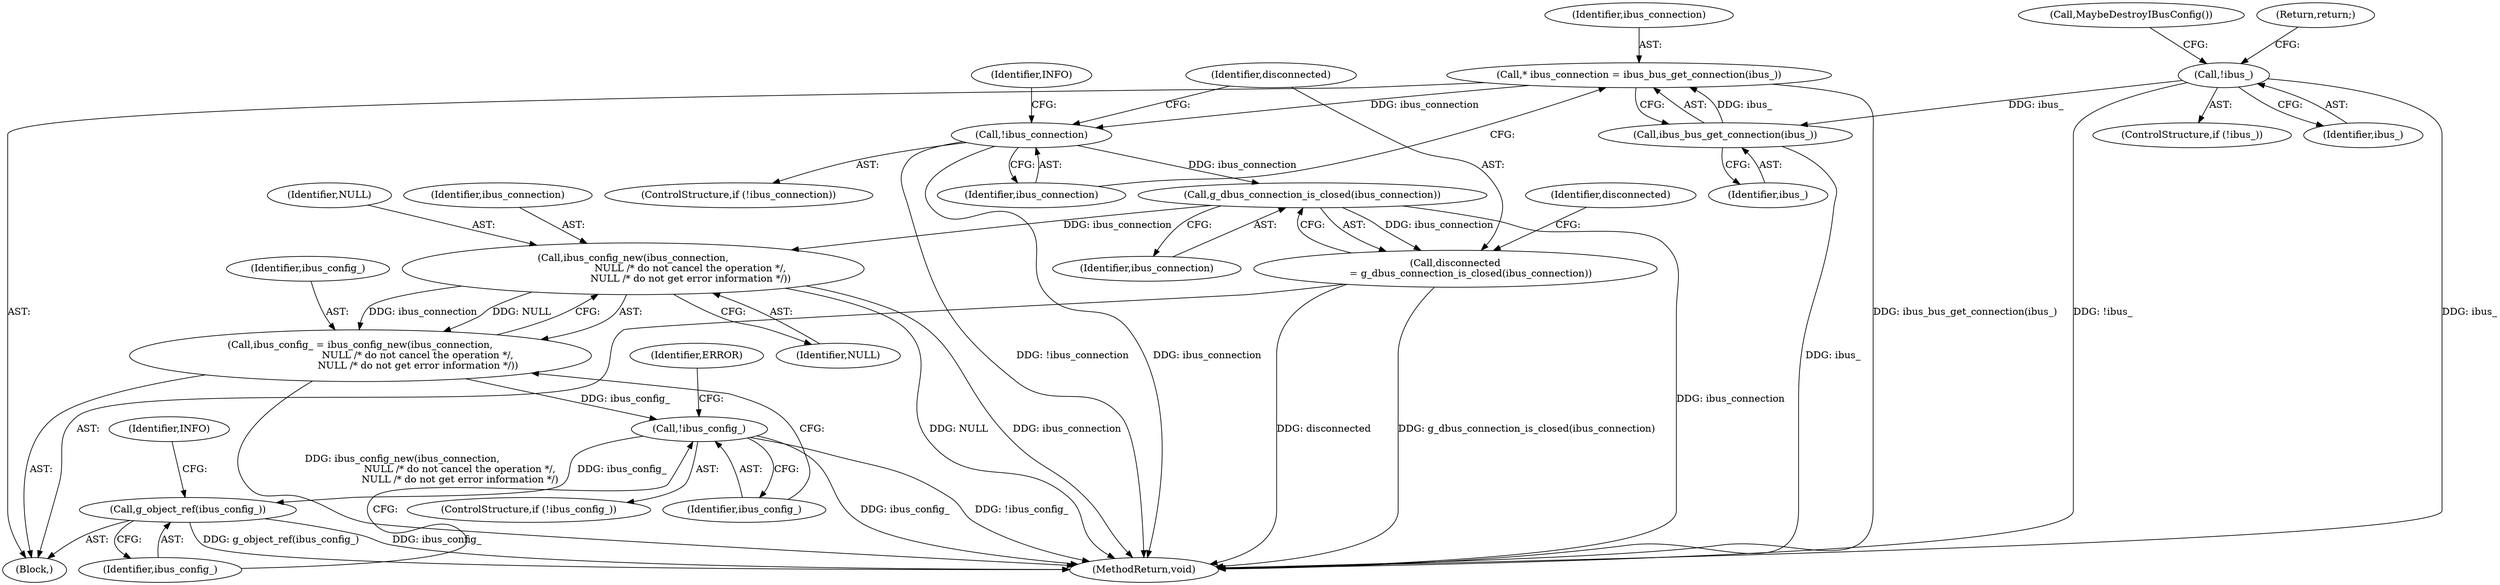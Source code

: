 digraph "0_Chrome_dc7b094a338c6c521f918f478e993f0f74bbea0d_67@API" {
"1000133" [label="(Call,g_dbus_connection_is_closed(ibus_connection))"];
"1000120" [label="(Call,!ibus_connection)"];
"1000115" [label="(Call,* ibus_connection = ibus_bus_get_connection(ibus_))"];
"1000117" [label="(Call,ibus_bus_get_connection(ibus_))"];
"1000105" [label="(Call,!ibus_)"];
"1000131" [label="(Call,disconnected\n          = g_dbus_connection_is_closed(ibus_connection))"];
"1000147" [label="(Call,ibus_config_new(ibus_connection,\n                                     NULL /* do not cancel the operation */,\n                                     NULL /* do not get error information */))"];
"1000145" [label="(Call,ibus_config_ = ibus_config_new(ibus_connection,\n                                     NULL /* do not cancel the operation */,\n                                     NULL /* do not get error information */))"];
"1000152" [label="(Call,!ibus_config_)"];
"1000160" [label="(Call,g_object_ref(ibus_config_))"];
"1000157" [label="(Identifier,ERROR)"];
"1000117" [label="(Call,ibus_bus_get_connection(ibus_))"];
"1000119" [label="(ControlStructure,if (!ibus_connection))"];
"1000105" [label="(Call,!ibus_)"];
"1000153" [label="(Identifier,ibus_config_)"];
"1000108" [label="(Return,return;)"];
"1000115" [label="(Call,* ibus_connection = ibus_bus_get_connection(ibus_))"];
"1000118" [label="(Identifier,ibus_)"];
"1000136" [label="(Identifier,disconnected)"];
"1000161" [label="(Identifier,ibus_config_)"];
"1000150" [label="(Identifier,NULL)"];
"1000113" [label="(Block,)"];
"1000151" [label="(ControlStructure,if (!ibus_config_))"];
"1000164" [label="(Identifier,INFO)"];
"1000147" [label="(Call,ibus_config_new(ibus_connection,\n                                     NULL /* do not cancel the operation */,\n                                     NULL /* do not get error information */))"];
"1000160" [label="(Call,g_object_ref(ibus_config_))"];
"1000106" [label="(Identifier,ibus_)"];
"1000131" [label="(Call,disconnected\n          = g_dbus_connection_is_closed(ibus_connection))"];
"1000133" [label="(Call,g_dbus_connection_is_closed(ibus_connection))"];
"1000134" [label="(Identifier,ibus_connection)"];
"1000145" [label="(Call,ibus_config_ = ibus_config_new(ibus_connection,\n                                     NULL /* do not cancel the operation */,\n                                     NULL /* do not get error information */))"];
"1000149" [label="(Identifier,NULL)"];
"1000104" [label="(ControlStructure,if (!ibus_))"];
"1000152" [label="(Call,!ibus_config_)"];
"1000132" [label="(Identifier,disconnected)"];
"1000125" [label="(Identifier,INFO)"];
"1000116" [label="(Identifier,ibus_connection)"];
"1000120" [label="(Call,!ibus_connection)"];
"1000148" [label="(Identifier,ibus_connection)"];
"1000146" [label="(Identifier,ibus_config_)"];
"1000166" [label="(MethodReturn,void)"];
"1000121" [label="(Identifier,ibus_connection)"];
"1000109" [label="(Call,MaybeDestroyIBusConfig())"];
"1000133" -> "1000131"  [label="AST: "];
"1000133" -> "1000134"  [label="CFG: "];
"1000134" -> "1000133"  [label="AST: "];
"1000131" -> "1000133"  [label="CFG: "];
"1000133" -> "1000166"  [label="DDG: ibus_connection"];
"1000133" -> "1000131"  [label="DDG: ibus_connection"];
"1000120" -> "1000133"  [label="DDG: ibus_connection"];
"1000133" -> "1000147"  [label="DDG: ibus_connection"];
"1000120" -> "1000119"  [label="AST: "];
"1000120" -> "1000121"  [label="CFG: "];
"1000121" -> "1000120"  [label="AST: "];
"1000125" -> "1000120"  [label="CFG: "];
"1000132" -> "1000120"  [label="CFG: "];
"1000120" -> "1000166"  [label="DDG: !ibus_connection"];
"1000120" -> "1000166"  [label="DDG: ibus_connection"];
"1000115" -> "1000120"  [label="DDG: ibus_connection"];
"1000115" -> "1000113"  [label="AST: "];
"1000115" -> "1000117"  [label="CFG: "];
"1000116" -> "1000115"  [label="AST: "];
"1000117" -> "1000115"  [label="AST: "];
"1000121" -> "1000115"  [label="CFG: "];
"1000115" -> "1000166"  [label="DDG: ibus_bus_get_connection(ibus_)"];
"1000117" -> "1000115"  [label="DDG: ibus_"];
"1000117" -> "1000118"  [label="CFG: "];
"1000118" -> "1000117"  [label="AST: "];
"1000117" -> "1000166"  [label="DDG: ibus_"];
"1000105" -> "1000117"  [label="DDG: ibus_"];
"1000105" -> "1000104"  [label="AST: "];
"1000105" -> "1000106"  [label="CFG: "];
"1000106" -> "1000105"  [label="AST: "];
"1000108" -> "1000105"  [label="CFG: "];
"1000109" -> "1000105"  [label="CFG: "];
"1000105" -> "1000166"  [label="DDG: !ibus_"];
"1000105" -> "1000166"  [label="DDG: ibus_"];
"1000131" -> "1000113"  [label="AST: "];
"1000132" -> "1000131"  [label="AST: "];
"1000136" -> "1000131"  [label="CFG: "];
"1000131" -> "1000166"  [label="DDG: disconnected"];
"1000131" -> "1000166"  [label="DDG: g_dbus_connection_is_closed(ibus_connection)"];
"1000147" -> "1000145"  [label="AST: "];
"1000147" -> "1000150"  [label="CFG: "];
"1000148" -> "1000147"  [label="AST: "];
"1000149" -> "1000147"  [label="AST: "];
"1000150" -> "1000147"  [label="AST: "];
"1000145" -> "1000147"  [label="CFG: "];
"1000147" -> "1000166"  [label="DDG: NULL"];
"1000147" -> "1000166"  [label="DDG: ibus_connection"];
"1000147" -> "1000145"  [label="DDG: ibus_connection"];
"1000147" -> "1000145"  [label="DDG: NULL"];
"1000145" -> "1000113"  [label="AST: "];
"1000146" -> "1000145"  [label="AST: "];
"1000153" -> "1000145"  [label="CFG: "];
"1000145" -> "1000166"  [label="DDG: ibus_config_new(ibus_connection,\n                                     NULL /* do not cancel the operation */,\n                                     NULL /* do not get error information */)"];
"1000145" -> "1000152"  [label="DDG: ibus_config_"];
"1000152" -> "1000151"  [label="AST: "];
"1000152" -> "1000153"  [label="CFG: "];
"1000153" -> "1000152"  [label="AST: "];
"1000157" -> "1000152"  [label="CFG: "];
"1000161" -> "1000152"  [label="CFG: "];
"1000152" -> "1000166"  [label="DDG: ibus_config_"];
"1000152" -> "1000166"  [label="DDG: !ibus_config_"];
"1000152" -> "1000160"  [label="DDG: ibus_config_"];
"1000160" -> "1000113"  [label="AST: "];
"1000160" -> "1000161"  [label="CFG: "];
"1000161" -> "1000160"  [label="AST: "];
"1000164" -> "1000160"  [label="CFG: "];
"1000160" -> "1000166"  [label="DDG: g_object_ref(ibus_config_)"];
"1000160" -> "1000166"  [label="DDG: ibus_config_"];
}
